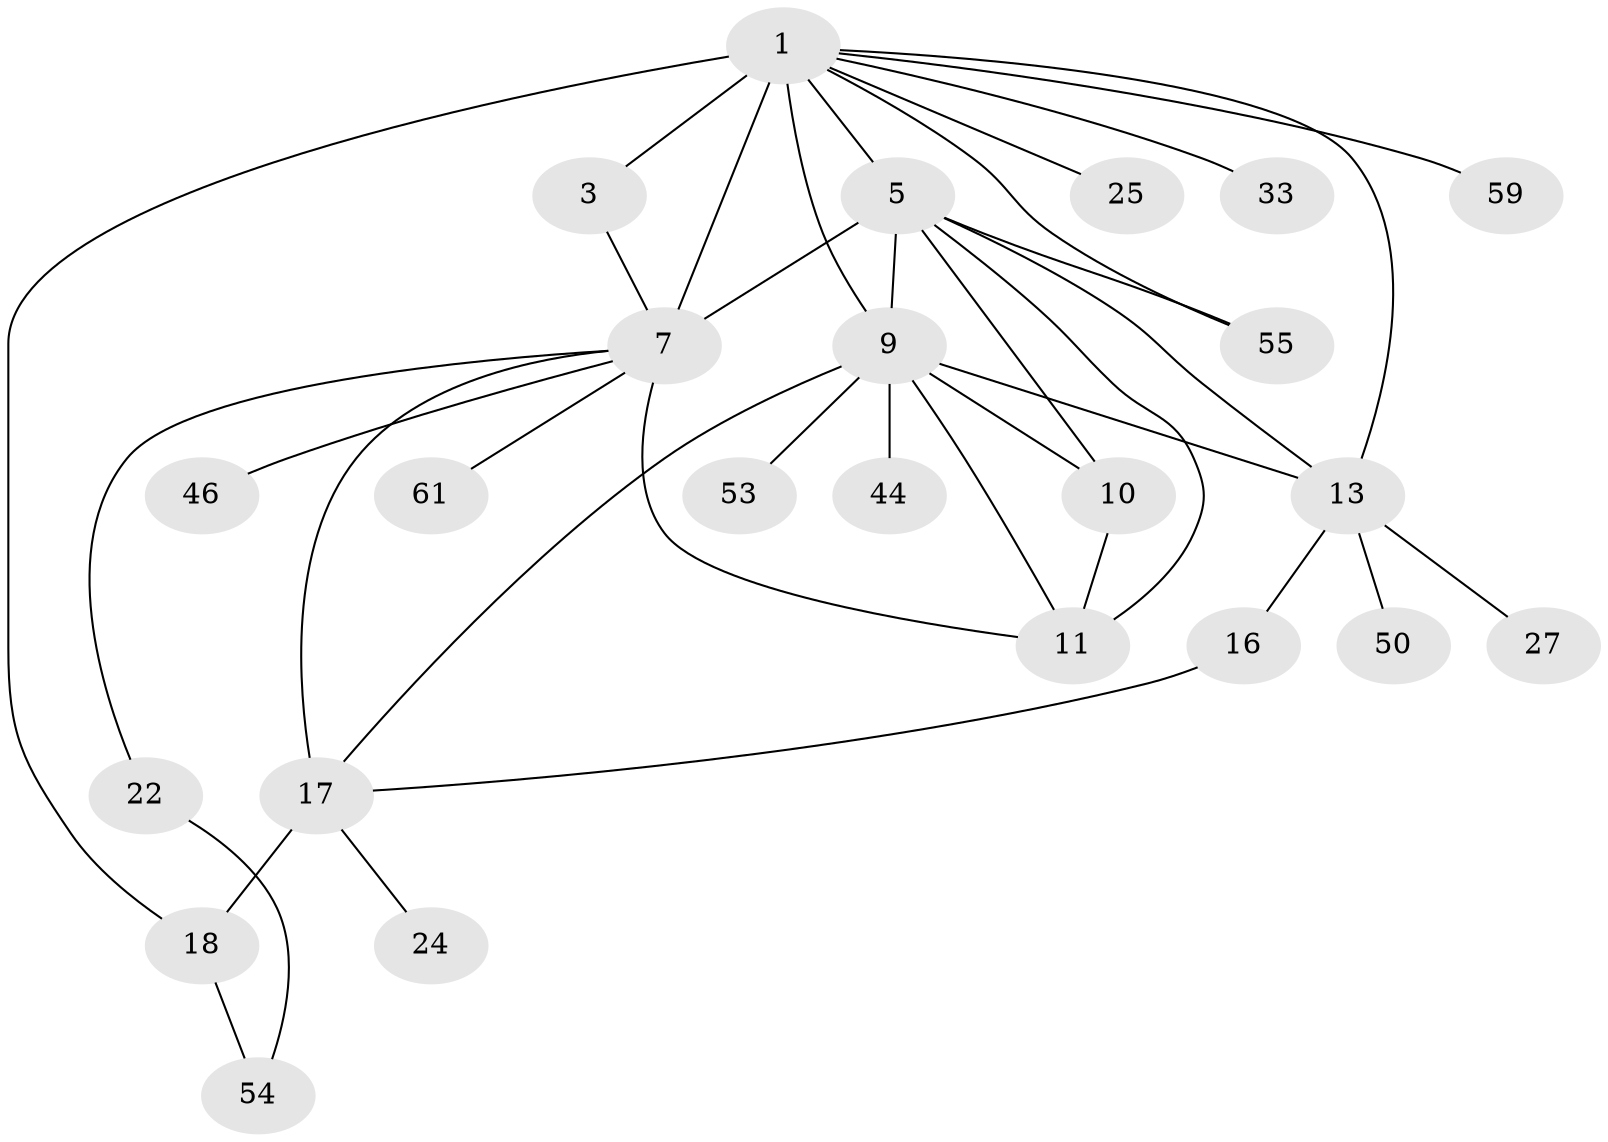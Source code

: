// original degree distribution, {5: 0.08536585365853659, 4: 0.04878048780487805, 15: 0.012195121951219513, 6: 0.04878048780487805, 7: 0.036585365853658534, 11: 0.012195121951219513, 8: 0.012195121951219513, 2: 0.18292682926829268, 3: 0.06097560975609756, 1: 0.5}
// Generated by graph-tools (version 1.1) at 2025/19/03/04/25 18:19:38]
// undirected, 24 vertices, 37 edges
graph export_dot {
graph [start="1"]
  node [color=gray90,style=filled];
  1 [super="+48+4+2"];
  3 [super="+40"];
  5 [super="+6+12"];
  7 [super="+8+42+21"];
  9 [super="+36+66+80+52+41+38"];
  10 [super="+81"];
  11 [super="+76+23"];
  13 [super="+49+26+14"];
  16 [super="+58"];
  17 [super="+28+60+20+69+79+19"];
  18 [super="+73"];
  22;
  24 [super="+57+51"];
  25;
  27;
  33;
  44;
  46 [super="+67"];
  50 [super="+68"];
  53 [super="+65"];
  54;
  55 [super="+64"];
  59;
  61;
  1 -- 3 [weight=3];
  1 -- 55;
  1 -- 33;
  1 -- 7 [weight=2];
  1 -- 9;
  1 -- 18;
  1 -- 25;
  1 -- 59;
  1 -- 5;
  1 -- 13;
  3 -- 7;
  5 -- 7 [weight=4];
  5 -- 55;
  5 -- 9;
  5 -- 10;
  5 -- 11;
  5 -- 13;
  7 -- 61;
  7 -- 17;
  7 -- 22;
  7 -- 11;
  7 -- 46;
  9 -- 10;
  9 -- 11;
  9 -- 44;
  9 -- 53;
  9 -- 17;
  9 -- 13;
  10 -- 11;
  13 -- 16 [weight=3];
  13 -- 50;
  13 -- 27;
  16 -- 17;
  17 -- 18 [weight=3];
  17 -- 24;
  18 -- 54;
  22 -- 54;
}
